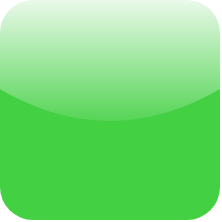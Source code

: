 <mxfile version="24.3.1" type="device">
  <diagram name="Pagina-1" id="AWWtPJxGNH1NayDu-K78">
    <mxGraphModel dx="1647" dy="877" grid="1" gridSize="10" guides="1" tooltips="1" connect="1" arrows="1" fold="1" page="1" pageScale="1" pageWidth="827" pageHeight="1169" math="0" shadow="0">
      <root>
        <mxCell id="0" />
        <mxCell id="1" parent="0" />
        <mxCell id="u_GoliLwBzAYBr_NFZ34-1" value="" style="rounded=1;whiteSpace=wrap;html=1;shadow=0;glass=1;fillColor=#43D043;strokeColor=none;fontColor=#ffffff;" vertex="1" parent="1">
          <mxGeometry x="240" y="320" width="110" height="110" as="geometry" />
        </mxCell>
      </root>
    </mxGraphModel>
  </diagram>
</mxfile>
